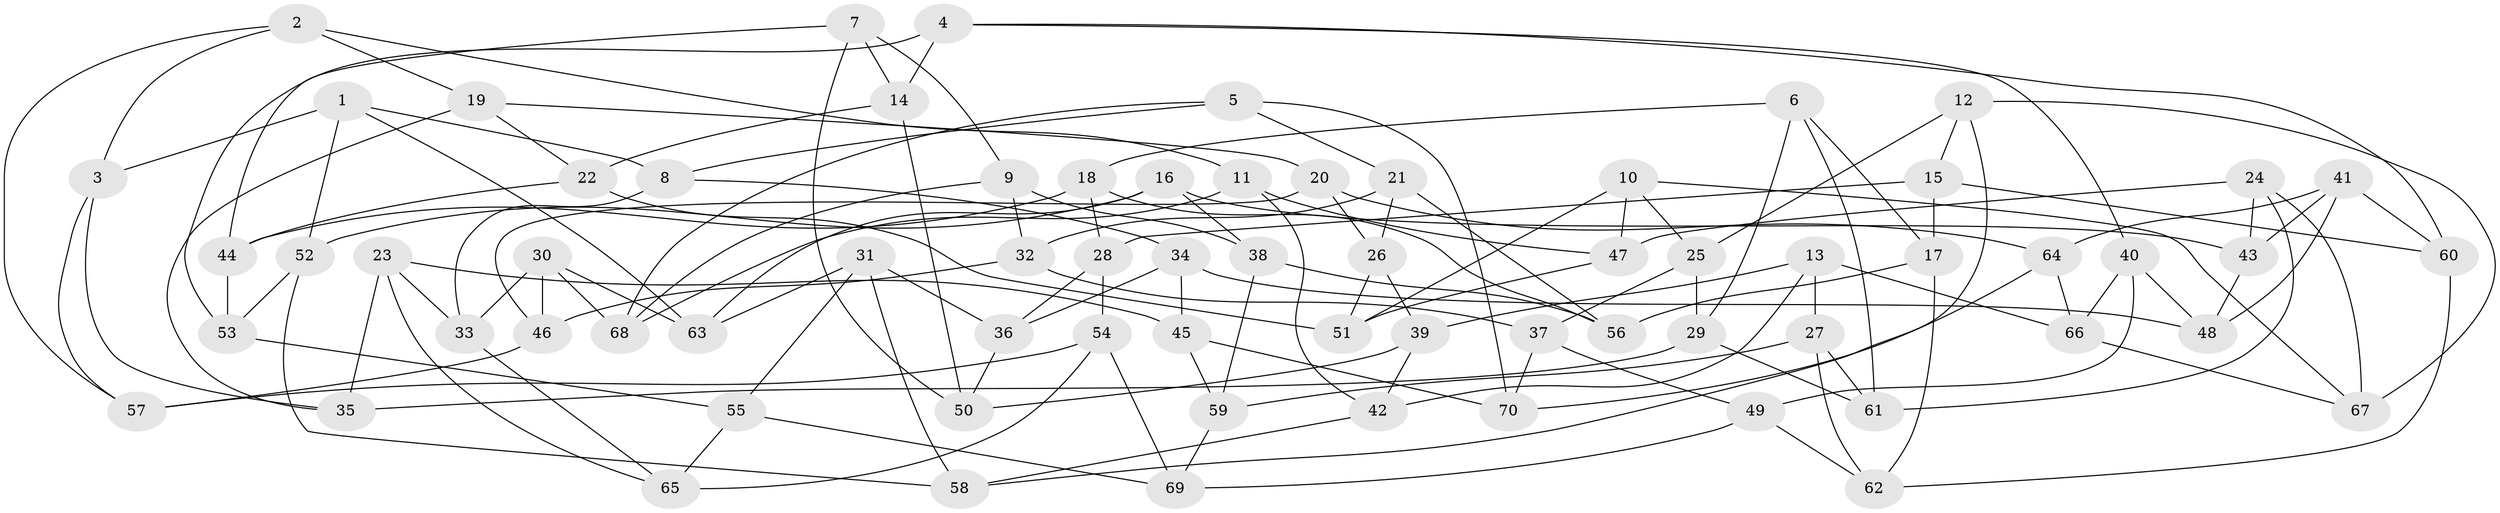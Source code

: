 // Generated by graph-tools (version 1.1) at 2025/11/02/27/25 16:11:45]
// undirected, 70 vertices, 140 edges
graph export_dot {
graph [start="1"]
  node [color=gray90,style=filled];
  1;
  2;
  3;
  4;
  5;
  6;
  7;
  8;
  9;
  10;
  11;
  12;
  13;
  14;
  15;
  16;
  17;
  18;
  19;
  20;
  21;
  22;
  23;
  24;
  25;
  26;
  27;
  28;
  29;
  30;
  31;
  32;
  33;
  34;
  35;
  36;
  37;
  38;
  39;
  40;
  41;
  42;
  43;
  44;
  45;
  46;
  47;
  48;
  49;
  50;
  51;
  52;
  53;
  54;
  55;
  56;
  57;
  58;
  59;
  60;
  61;
  62;
  63;
  64;
  65;
  66;
  67;
  68;
  69;
  70;
  1 -- 52;
  1 -- 63;
  1 -- 3;
  1 -- 8;
  2 -- 19;
  2 -- 11;
  2 -- 3;
  2 -- 57;
  3 -- 57;
  3 -- 35;
  4 -- 40;
  4 -- 60;
  4 -- 53;
  4 -- 14;
  5 -- 8;
  5 -- 68;
  5 -- 70;
  5 -- 21;
  6 -- 61;
  6 -- 29;
  6 -- 17;
  6 -- 18;
  7 -- 9;
  7 -- 44;
  7 -- 14;
  7 -- 50;
  8 -- 33;
  8 -- 34;
  9 -- 68;
  9 -- 38;
  9 -- 32;
  10 -- 67;
  10 -- 25;
  10 -- 51;
  10 -- 47;
  11 -- 68;
  11 -- 47;
  11 -- 42;
  12 -- 25;
  12 -- 67;
  12 -- 58;
  12 -- 15;
  13 -- 42;
  13 -- 39;
  13 -- 27;
  13 -- 66;
  14 -- 22;
  14 -- 50;
  15 -- 28;
  15 -- 17;
  15 -- 60;
  16 -- 52;
  16 -- 43;
  16 -- 63;
  16 -- 38;
  17 -- 56;
  17 -- 62;
  18 -- 56;
  18 -- 44;
  18 -- 28;
  19 -- 35;
  19 -- 20;
  19 -- 22;
  20 -- 26;
  20 -- 46;
  20 -- 64;
  21 -- 26;
  21 -- 32;
  21 -- 56;
  22 -- 44;
  22 -- 51;
  23 -- 33;
  23 -- 35;
  23 -- 65;
  23 -- 45;
  24 -- 43;
  24 -- 61;
  24 -- 67;
  24 -- 47;
  25 -- 37;
  25 -- 29;
  26 -- 39;
  26 -- 51;
  27 -- 59;
  27 -- 61;
  27 -- 62;
  28 -- 54;
  28 -- 36;
  29 -- 35;
  29 -- 61;
  30 -- 68;
  30 -- 33;
  30 -- 46;
  30 -- 63;
  31 -- 58;
  31 -- 55;
  31 -- 36;
  31 -- 63;
  32 -- 37;
  32 -- 46;
  33 -- 65;
  34 -- 45;
  34 -- 36;
  34 -- 48;
  36 -- 50;
  37 -- 70;
  37 -- 49;
  38 -- 56;
  38 -- 59;
  39 -- 42;
  39 -- 50;
  40 -- 49;
  40 -- 48;
  40 -- 66;
  41 -- 64;
  41 -- 43;
  41 -- 60;
  41 -- 48;
  42 -- 58;
  43 -- 48;
  44 -- 53;
  45 -- 70;
  45 -- 59;
  46 -- 57;
  47 -- 51;
  49 -- 69;
  49 -- 62;
  52 -- 58;
  52 -- 53;
  53 -- 55;
  54 -- 57;
  54 -- 65;
  54 -- 69;
  55 -- 69;
  55 -- 65;
  59 -- 69;
  60 -- 62;
  64 -- 70;
  64 -- 66;
  66 -- 67;
}
